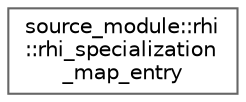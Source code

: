digraph "类继承关系图"
{
 // LATEX_PDF_SIZE
  bgcolor="transparent";
  edge [fontname=Helvetica,fontsize=10,labelfontname=Helvetica,labelfontsize=10];
  node [fontname=Helvetica,fontsize=10,shape=box,height=0.2,width=0.4];
  rankdir="LR";
  Node0 [id="Node000000",label="source_module::rhi\l::rhi_specialization\l_map_entry",height=0.2,width=0.4,color="grey40", fillcolor="white", style="filled",URL="$structsource__module_1_1rhi_1_1rhi__specialization__map__entry.html",tooltip=" "];
}
